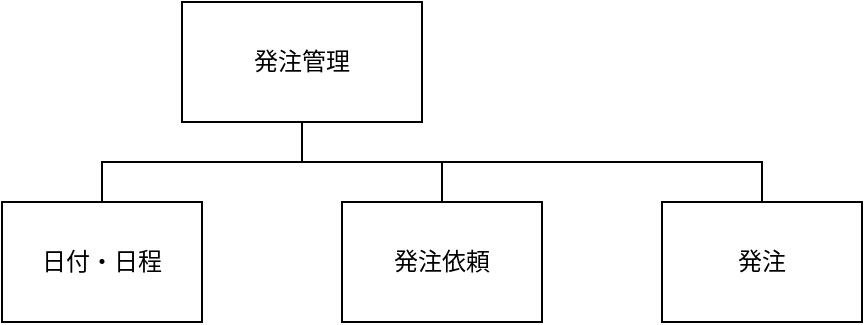 <mxfile version="12.1.0" type="device" pages="1"><diagram id="79aARgqb2nrKrltFnvEY" name="Page-1"><mxGraphModel dx="1365" dy="500" grid="1" gridSize="10" guides="1" tooltips="1" connect="1" arrows="1" fold="1" page="1" pageScale="1" pageWidth="827" pageHeight="1169" math="0" shadow="0"><root><mxCell id="0"/><mxCell id="1" parent="0"/><UserObject label="発注管理" treeRoot="1" id="yGvCj5FIXD929tfz3E2K-1"><mxCell style="whiteSpace=wrap;html=1;align=center;treeFolding=1;treeMoving=1;container=1;recursiveResize=0;" vertex="1" parent="1"><mxGeometry x="20" y="20" width="120" height="60" as="geometry"/></mxCell></UserObject><mxCell id="yGvCj5FIXD929tfz3E2K-2" value="発注依頼" style="whiteSpace=wrap;html=1;align=center;verticalAlign=middle;container=1;recursiveResize=0;treeFolding=1;treeMoving=1;" vertex="1" parent="1"><mxGeometry x="100" y="120" width="100" height="60" as="geometry"/></mxCell><mxCell id="yGvCj5FIXD929tfz3E2K-3" value="" style="edgeStyle=elbowEdgeStyle;elbow=vertical;startArrow=none;endArrow=none;rounded=0;" edge="1" target="yGvCj5FIXD929tfz3E2K-2" parent="1"><mxGeometry relative="1" as="geometry"><mxPoint x="80" y="80" as="sourcePoint"/></mxGeometry></mxCell><mxCell id="yGvCj5FIXD929tfz3E2K-4" value="発注" style="whiteSpace=wrap;html=1;align=center;verticalAlign=middle;container=1;recursiveResize=0;treeFolding=1;treeMoving=1;" vertex="1" parent="1"><mxGeometry x="260" y="120" width="100" height="60" as="geometry"/></mxCell><mxCell id="yGvCj5FIXD929tfz3E2K-5" value="" style="edgeStyle=elbowEdgeStyle;elbow=vertical;startArrow=none;endArrow=none;rounded=0;" edge="1" target="yGvCj5FIXD929tfz3E2K-4" parent="1"><mxGeometry relative="1" as="geometry"><mxPoint x="150" y="100" as="sourcePoint"/><Array as="points"><mxPoint x="230" y="100"/></Array></mxGeometry></mxCell><mxCell id="yGvCj5FIXD929tfz3E2K-6" value="日付・日程" style="whiteSpace=wrap;html=1;align=center;verticalAlign=middle;container=1;recursiveResize=0;treeFolding=1;treeMoving=1;" vertex="1" parent="1"><mxGeometry x="-70" y="120" width="100" height="60" as="geometry"/></mxCell><mxCell id="yGvCj5FIXD929tfz3E2K-7" value="" style="edgeStyle=elbowEdgeStyle;elbow=vertical;startArrow=none;endArrow=none;rounded=0;exitX=0.5;exitY=1;exitDx=0;exitDy=0;" edge="1" target="yGvCj5FIXD929tfz3E2K-6" parent="1" source="yGvCj5FIXD929tfz3E2K-1"><mxGeometry relative="1" as="geometry"><mxPoint x="-90" y="80" as="sourcePoint"/></mxGeometry></mxCell></root></mxGraphModel></diagram></mxfile>